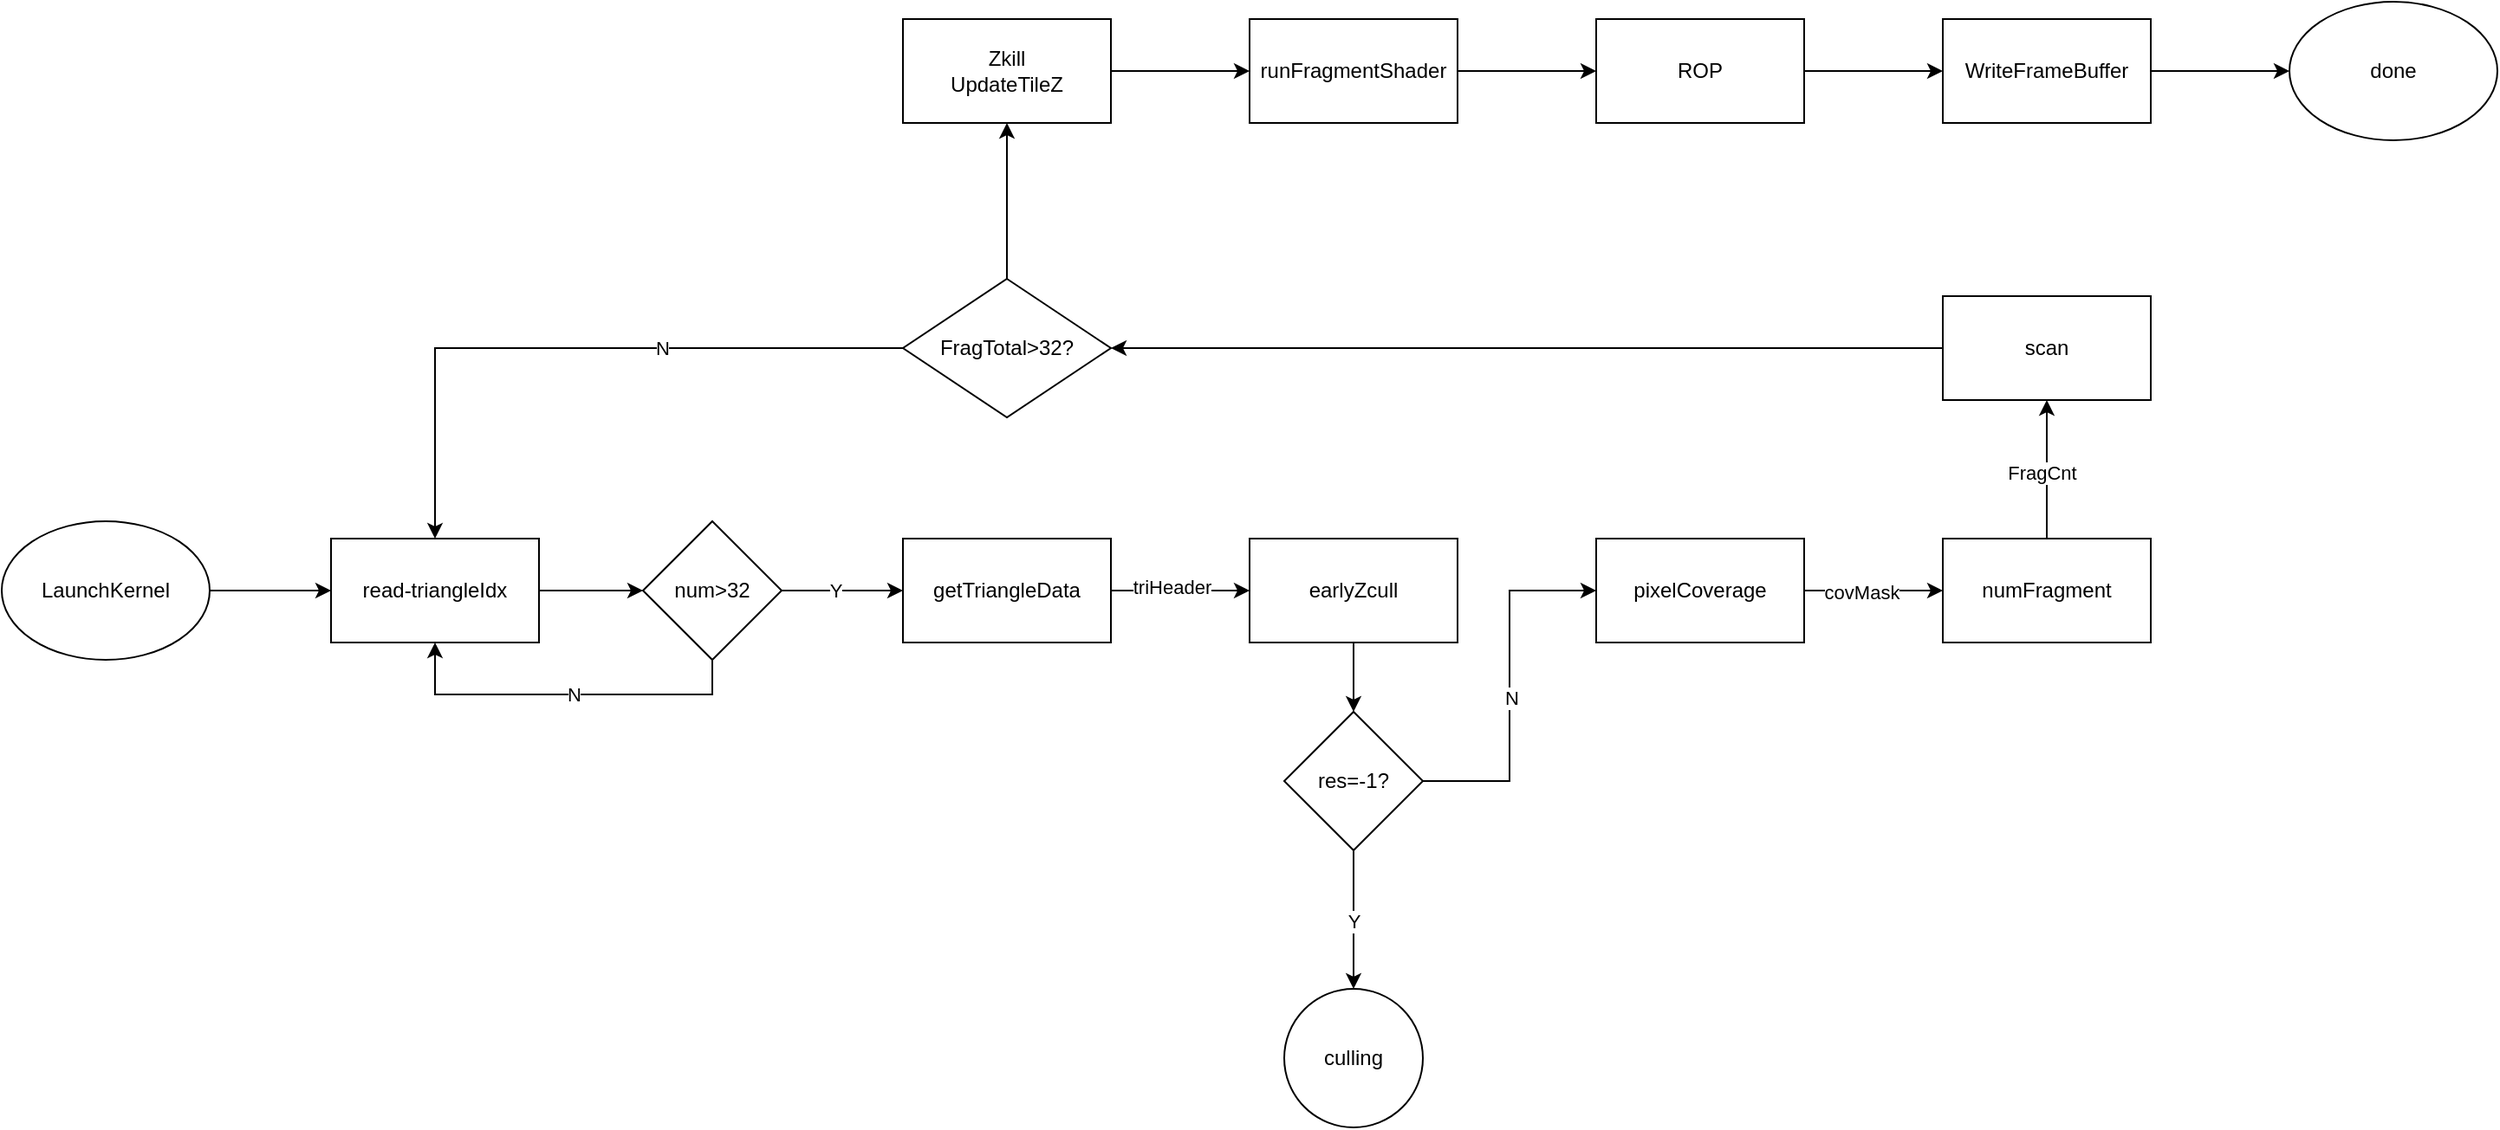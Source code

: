 <mxfile version="24.0.8" type="github">
  <diagram name="第 1 页" id="T6Q55vg58bslfouwRuF3">
    <mxGraphModel dx="2608" dy="2177" grid="1" gridSize="10" guides="1" tooltips="1" connect="1" arrows="1" fold="1" page="1" pageScale="1" pageWidth="827" pageHeight="1169" math="0" shadow="0">
      <root>
        <mxCell id="0" />
        <mxCell id="1" parent="0" />
        <mxCell id="O7zSQvzKoPBCbMSIORTm-7" value="" style="edgeStyle=orthogonalEdgeStyle;rounded=0;orthogonalLoop=1;jettySize=auto;html=1;" edge="1" parent="1" source="O7zSQvzKoPBCbMSIORTm-1" target="O7zSQvzKoPBCbMSIORTm-6">
          <mxGeometry relative="1" as="geometry" />
        </mxCell>
        <mxCell id="O7zSQvzKoPBCbMSIORTm-1" value="read-triangleIdx" style="rounded=0;whiteSpace=wrap;html=1;" vertex="1" parent="1">
          <mxGeometry y="240" width="120" height="60" as="geometry" />
        </mxCell>
        <mxCell id="O7zSQvzKoPBCbMSIORTm-14" value="" style="edgeStyle=orthogonalEdgeStyle;rounded=0;orthogonalLoop=1;jettySize=auto;html=1;" edge="1" parent="1" source="O7zSQvzKoPBCbMSIORTm-2" target="O7zSQvzKoPBCbMSIORTm-13">
          <mxGeometry relative="1" as="geometry" />
        </mxCell>
        <mxCell id="O7zSQvzKoPBCbMSIORTm-20" value="triHeader" style="edgeLabel;html=1;align=center;verticalAlign=middle;resizable=0;points=[];" vertex="1" connectable="0" parent="O7zSQvzKoPBCbMSIORTm-14">
          <mxGeometry x="-0.121" y="2" relative="1" as="geometry">
            <mxPoint as="offset" />
          </mxGeometry>
        </mxCell>
        <mxCell id="O7zSQvzKoPBCbMSIORTm-2" value="getTriangleData" style="rounded=0;whiteSpace=wrap;html=1;" vertex="1" parent="1">
          <mxGeometry x="330" y="240" width="120" height="60" as="geometry" />
        </mxCell>
        <mxCell id="O7zSQvzKoPBCbMSIORTm-8" style="edgeStyle=orthogonalEdgeStyle;rounded=0;orthogonalLoop=1;jettySize=auto;html=1;entryX=0.5;entryY=1;entryDx=0;entryDy=0;exitX=0.5;exitY=1;exitDx=0;exitDy=0;" edge="1" parent="1" source="O7zSQvzKoPBCbMSIORTm-6" target="O7zSQvzKoPBCbMSIORTm-1">
          <mxGeometry relative="1" as="geometry">
            <mxPoint x="250" y="320" as="sourcePoint" />
            <mxPoint x="90" y="350" as="targetPoint" />
          </mxGeometry>
        </mxCell>
        <mxCell id="O7zSQvzKoPBCbMSIORTm-10" value="N" style="edgeLabel;html=1;align=center;verticalAlign=middle;resizable=0;points=[];" vertex="1" connectable="0" parent="O7zSQvzKoPBCbMSIORTm-8">
          <mxGeometry x="0.051" y="-3" relative="1" as="geometry">
            <mxPoint x="10" y="3" as="offset" />
          </mxGeometry>
        </mxCell>
        <mxCell id="O7zSQvzKoPBCbMSIORTm-11" value="" style="edgeStyle=orthogonalEdgeStyle;rounded=0;orthogonalLoop=1;jettySize=auto;html=1;" edge="1" parent="1" source="O7zSQvzKoPBCbMSIORTm-6" target="O7zSQvzKoPBCbMSIORTm-2">
          <mxGeometry relative="1" as="geometry" />
        </mxCell>
        <mxCell id="O7zSQvzKoPBCbMSIORTm-12" value="Y" style="edgeLabel;html=1;align=center;verticalAlign=middle;resizable=0;points=[];" vertex="1" connectable="0" parent="O7zSQvzKoPBCbMSIORTm-11">
          <mxGeometry x="0.065" y="-1" relative="1" as="geometry">
            <mxPoint x="-7" y="-1" as="offset" />
          </mxGeometry>
        </mxCell>
        <mxCell id="O7zSQvzKoPBCbMSIORTm-6" value="num&amp;gt;32" style="rhombus;whiteSpace=wrap;html=1;rounded=0;" vertex="1" parent="1">
          <mxGeometry x="180" y="230" width="80" height="80" as="geometry" />
        </mxCell>
        <mxCell id="O7zSQvzKoPBCbMSIORTm-19" value="" style="edgeStyle=orthogonalEdgeStyle;rounded=0;orthogonalLoop=1;jettySize=auto;html=1;" edge="1" parent="1" source="O7zSQvzKoPBCbMSIORTm-13" target="O7zSQvzKoPBCbMSIORTm-18">
          <mxGeometry relative="1" as="geometry" />
        </mxCell>
        <mxCell id="O7zSQvzKoPBCbMSIORTm-13" value="earlyZcull" style="rounded=0;whiteSpace=wrap;html=1;" vertex="1" parent="1">
          <mxGeometry x="530" y="240" width="120" height="60" as="geometry" />
        </mxCell>
        <mxCell id="O7zSQvzKoPBCbMSIORTm-27" value="" style="edgeStyle=orthogonalEdgeStyle;rounded=0;orthogonalLoop=1;jettySize=auto;html=1;" edge="1" parent="1" source="O7zSQvzKoPBCbMSIORTm-15" target="O7zSQvzKoPBCbMSIORTm-26">
          <mxGeometry relative="1" as="geometry" />
        </mxCell>
        <mxCell id="O7zSQvzKoPBCbMSIORTm-28" value="covMask" style="edgeLabel;html=1;align=center;verticalAlign=middle;resizable=0;points=[];" vertex="1" connectable="0" parent="O7zSQvzKoPBCbMSIORTm-27">
          <mxGeometry x="-0.172" y="-1" relative="1" as="geometry">
            <mxPoint as="offset" />
          </mxGeometry>
        </mxCell>
        <mxCell id="O7zSQvzKoPBCbMSIORTm-15" value="pixelCoverage" style="rounded=0;whiteSpace=wrap;html=1;" vertex="1" parent="1">
          <mxGeometry x="730" y="240" width="120" height="60" as="geometry" />
        </mxCell>
        <mxCell id="O7zSQvzKoPBCbMSIORTm-21" style="edgeStyle=orthogonalEdgeStyle;rounded=0;orthogonalLoop=1;jettySize=auto;html=1;entryX=0;entryY=0.5;entryDx=0;entryDy=0;" edge="1" parent="1" source="O7zSQvzKoPBCbMSIORTm-18" target="O7zSQvzKoPBCbMSIORTm-15">
          <mxGeometry relative="1" as="geometry">
            <mxPoint x="710" y="320" as="targetPoint" />
          </mxGeometry>
        </mxCell>
        <mxCell id="O7zSQvzKoPBCbMSIORTm-25" value="N" style="edgeLabel;html=1;align=center;verticalAlign=middle;resizable=0;points=[];" vertex="1" connectable="0" parent="O7zSQvzKoPBCbMSIORTm-21">
          <mxGeometry x="-0.064" y="-1" relative="1" as="geometry">
            <mxPoint as="offset" />
          </mxGeometry>
        </mxCell>
        <mxCell id="O7zSQvzKoPBCbMSIORTm-23" value="" style="edgeStyle=orthogonalEdgeStyle;rounded=0;orthogonalLoop=1;jettySize=auto;html=1;" edge="1" parent="1" source="O7zSQvzKoPBCbMSIORTm-18" target="O7zSQvzKoPBCbMSIORTm-22">
          <mxGeometry relative="1" as="geometry" />
        </mxCell>
        <mxCell id="O7zSQvzKoPBCbMSIORTm-24" value="Y" style="edgeLabel;html=1;align=center;verticalAlign=middle;resizable=0;points=[];" vertex="1" connectable="0" parent="O7zSQvzKoPBCbMSIORTm-23">
          <mxGeometry x="0.007" relative="1" as="geometry">
            <mxPoint as="offset" />
          </mxGeometry>
        </mxCell>
        <mxCell id="O7zSQvzKoPBCbMSIORTm-18" value="res=-1?" style="rhombus;whiteSpace=wrap;html=1;rounded=0;" vertex="1" parent="1">
          <mxGeometry x="550" y="340" width="80" height="80" as="geometry" />
        </mxCell>
        <mxCell id="O7zSQvzKoPBCbMSIORTm-22" value="culling" style="ellipse;whiteSpace=wrap;html=1;rounded=0;" vertex="1" parent="1">
          <mxGeometry x="550" y="500" width="80" height="80" as="geometry" />
        </mxCell>
        <mxCell id="O7zSQvzKoPBCbMSIORTm-30" value="" style="edgeStyle=orthogonalEdgeStyle;rounded=0;orthogonalLoop=1;jettySize=auto;html=1;" edge="1" parent="1" source="O7zSQvzKoPBCbMSIORTm-26" target="O7zSQvzKoPBCbMSIORTm-29">
          <mxGeometry relative="1" as="geometry" />
        </mxCell>
        <mxCell id="O7zSQvzKoPBCbMSIORTm-31" value="FragCnt" style="edgeLabel;html=1;align=center;verticalAlign=middle;resizable=0;points=[];" vertex="1" connectable="0" parent="O7zSQvzKoPBCbMSIORTm-30">
          <mxGeometry x="-0.053" y="3" relative="1" as="geometry">
            <mxPoint as="offset" />
          </mxGeometry>
        </mxCell>
        <mxCell id="O7zSQvzKoPBCbMSIORTm-26" value="numFragment" style="rounded=0;whiteSpace=wrap;html=1;" vertex="1" parent="1">
          <mxGeometry x="930" y="240" width="120" height="60" as="geometry" />
        </mxCell>
        <mxCell id="O7zSQvzKoPBCbMSIORTm-34" value="" style="edgeStyle=orthogonalEdgeStyle;rounded=0;orthogonalLoop=1;jettySize=auto;html=1;" edge="1" parent="1" source="O7zSQvzKoPBCbMSIORTm-29" target="O7zSQvzKoPBCbMSIORTm-33">
          <mxGeometry relative="1" as="geometry" />
        </mxCell>
        <mxCell id="O7zSQvzKoPBCbMSIORTm-29" value="scan" style="rounded=0;whiteSpace=wrap;html=1;" vertex="1" parent="1">
          <mxGeometry x="930" y="100" width="120" height="60" as="geometry" />
        </mxCell>
        <mxCell id="O7zSQvzKoPBCbMSIORTm-35" style="edgeStyle=orthogonalEdgeStyle;rounded=0;orthogonalLoop=1;jettySize=auto;html=1;entryX=0.5;entryY=0;entryDx=0;entryDy=0;" edge="1" parent="1" source="O7zSQvzKoPBCbMSIORTm-33" target="O7zSQvzKoPBCbMSIORTm-1">
          <mxGeometry relative="1" as="geometry" />
        </mxCell>
        <mxCell id="O7zSQvzKoPBCbMSIORTm-37" value="N" style="edgeLabel;html=1;align=center;verticalAlign=middle;resizable=0;points=[];" vertex="1" connectable="0" parent="O7zSQvzKoPBCbMSIORTm-35">
          <mxGeometry x="-0.269" relative="1" as="geometry">
            <mxPoint as="offset" />
          </mxGeometry>
        </mxCell>
        <mxCell id="O7zSQvzKoPBCbMSIORTm-39" value="" style="edgeStyle=orthogonalEdgeStyle;rounded=0;orthogonalLoop=1;jettySize=auto;html=1;" edge="1" parent="1" source="O7zSQvzKoPBCbMSIORTm-33" target="O7zSQvzKoPBCbMSIORTm-38">
          <mxGeometry relative="1" as="geometry" />
        </mxCell>
        <mxCell id="O7zSQvzKoPBCbMSIORTm-33" value="FragTotal&amp;gt;32?" style="rhombus;whiteSpace=wrap;html=1;rounded=0;" vertex="1" parent="1">
          <mxGeometry x="330" y="90" width="120" height="80" as="geometry" />
        </mxCell>
        <mxCell id="O7zSQvzKoPBCbMSIORTm-43" value="" style="edgeStyle=orthogonalEdgeStyle;rounded=0;orthogonalLoop=1;jettySize=auto;html=1;" edge="1" parent="1" source="O7zSQvzKoPBCbMSIORTm-38" target="O7zSQvzKoPBCbMSIORTm-42">
          <mxGeometry relative="1" as="geometry" />
        </mxCell>
        <mxCell id="O7zSQvzKoPBCbMSIORTm-38" value="Zkill&lt;div&gt;UpdateTileZ&lt;/div&gt;" style="whiteSpace=wrap;html=1;rounded=0;" vertex="1" parent="1">
          <mxGeometry x="330" y="-60" width="120" height="60" as="geometry" />
        </mxCell>
        <mxCell id="O7zSQvzKoPBCbMSIORTm-45" value="" style="edgeStyle=orthogonalEdgeStyle;rounded=0;orthogonalLoop=1;jettySize=auto;html=1;" edge="1" parent="1" source="O7zSQvzKoPBCbMSIORTm-42" target="O7zSQvzKoPBCbMSIORTm-44">
          <mxGeometry relative="1" as="geometry" />
        </mxCell>
        <mxCell id="O7zSQvzKoPBCbMSIORTm-42" value="runFragmentShader" style="whiteSpace=wrap;html=1;rounded=0;" vertex="1" parent="1">
          <mxGeometry x="530" y="-60" width="120" height="60" as="geometry" />
        </mxCell>
        <mxCell id="O7zSQvzKoPBCbMSIORTm-47" value="" style="edgeStyle=orthogonalEdgeStyle;rounded=0;orthogonalLoop=1;jettySize=auto;html=1;" edge="1" parent="1" source="O7zSQvzKoPBCbMSIORTm-44" target="O7zSQvzKoPBCbMSIORTm-46">
          <mxGeometry relative="1" as="geometry" />
        </mxCell>
        <mxCell id="O7zSQvzKoPBCbMSIORTm-44" value="ROP" style="whiteSpace=wrap;html=1;rounded=0;" vertex="1" parent="1">
          <mxGeometry x="730" y="-60" width="120" height="60" as="geometry" />
        </mxCell>
        <mxCell id="O7zSQvzKoPBCbMSIORTm-51" value="" style="edgeStyle=orthogonalEdgeStyle;rounded=0;orthogonalLoop=1;jettySize=auto;html=1;" edge="1" parent="1" source="O7zSQvzKoPBCbMSIORTm-46" target="O7zSQvzKoPBCbMSIORTm-50">
          <mxGeometry relative="1" as="geometry" />
        </mxCell>
        <mxCell id="O7zSQvzKoPBCbMSIORTm-46" value="WriteFrameBuffer" style="whiteSpace=wrap;html=1;rounded=0;" vertex="1" parent="1">
          <mxGeometry x="930" y="-60" width="120" height="60" as="geometry" />
        </mxCell>
        <mxCell id="O7zSQvzKoPBCbMSIORTm-49" value="" style="edgeStyle=orthogonalEdgeStyle;rounded=0;orthogonalLoop=1;jettySize=auto;html=1;" edge="1" parent="1" source="O7zSQvzKoPBCbMSIORTm-48" target="O7zSQvzKoPBCbMSIORTm-1">
          <mxGeometry relative="1" as="geometry" />
        </mxCell>
        <mxCell id="O7zSQvzKoPBCbMSIORTm-48" value="LaunchKernel" style="ellipse;whiteSpace=wrap;html=1;" vertex="1" parent="1">
          <mxGeometry x="-190" y="230" width="120" height="80" as="geometry" />
        </mxCell>
        <mxCell id="O7zSQvzKoPBCbMSIORTm-50" value="done" style="ellipse;whiteSpace=wrap;html=1;" vertex="1" parent="1">
          <mxGeometry x="1130" y="-70" width="120" height="80" as="geometry" />
        </mxCell>
      </root>
    </mxGraphModel>
  </diagram>
</mxfile>
